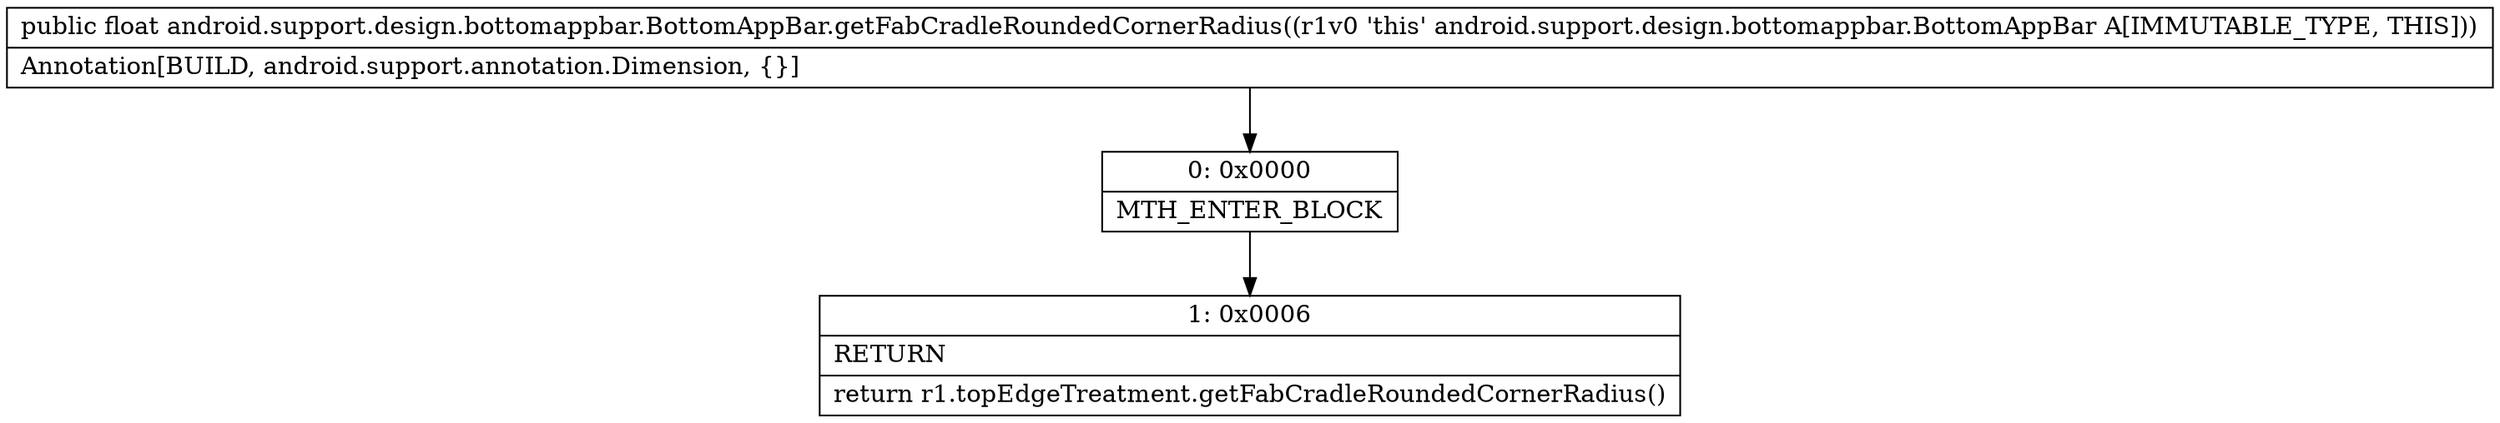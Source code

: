 digraph "CFG forandroid.support.design.bottomappbar.BottomAppBar.getFabCradleRoundedCornerRadius()F" {
Node_0 [shape=record,label="{0\:\ 0x0000|MTH_ENTER_BLOCK\l}"];
Node_1 [shape=record,label="{1\:\ 0x0006|RETURN\l|return r1.topEdgeTreatment.getFabCradleRoundedCornerRadius()\l}"];
MethodNode[shape=record,label="{public float android.support.design.bottomappbar.BottomAppBar.getFabCradleRoundedCornerRadius((r1v0 'this' android.support.design.bottomappbar.BottomAppBar A[IMMUTABLE_TYPE, THIS]))  | Annotation[BUILD, android.support.annotation.Dimension, \{\}]\l}"];
MethodNode -> Node_0;
Node_0 -> Node_1;
}

